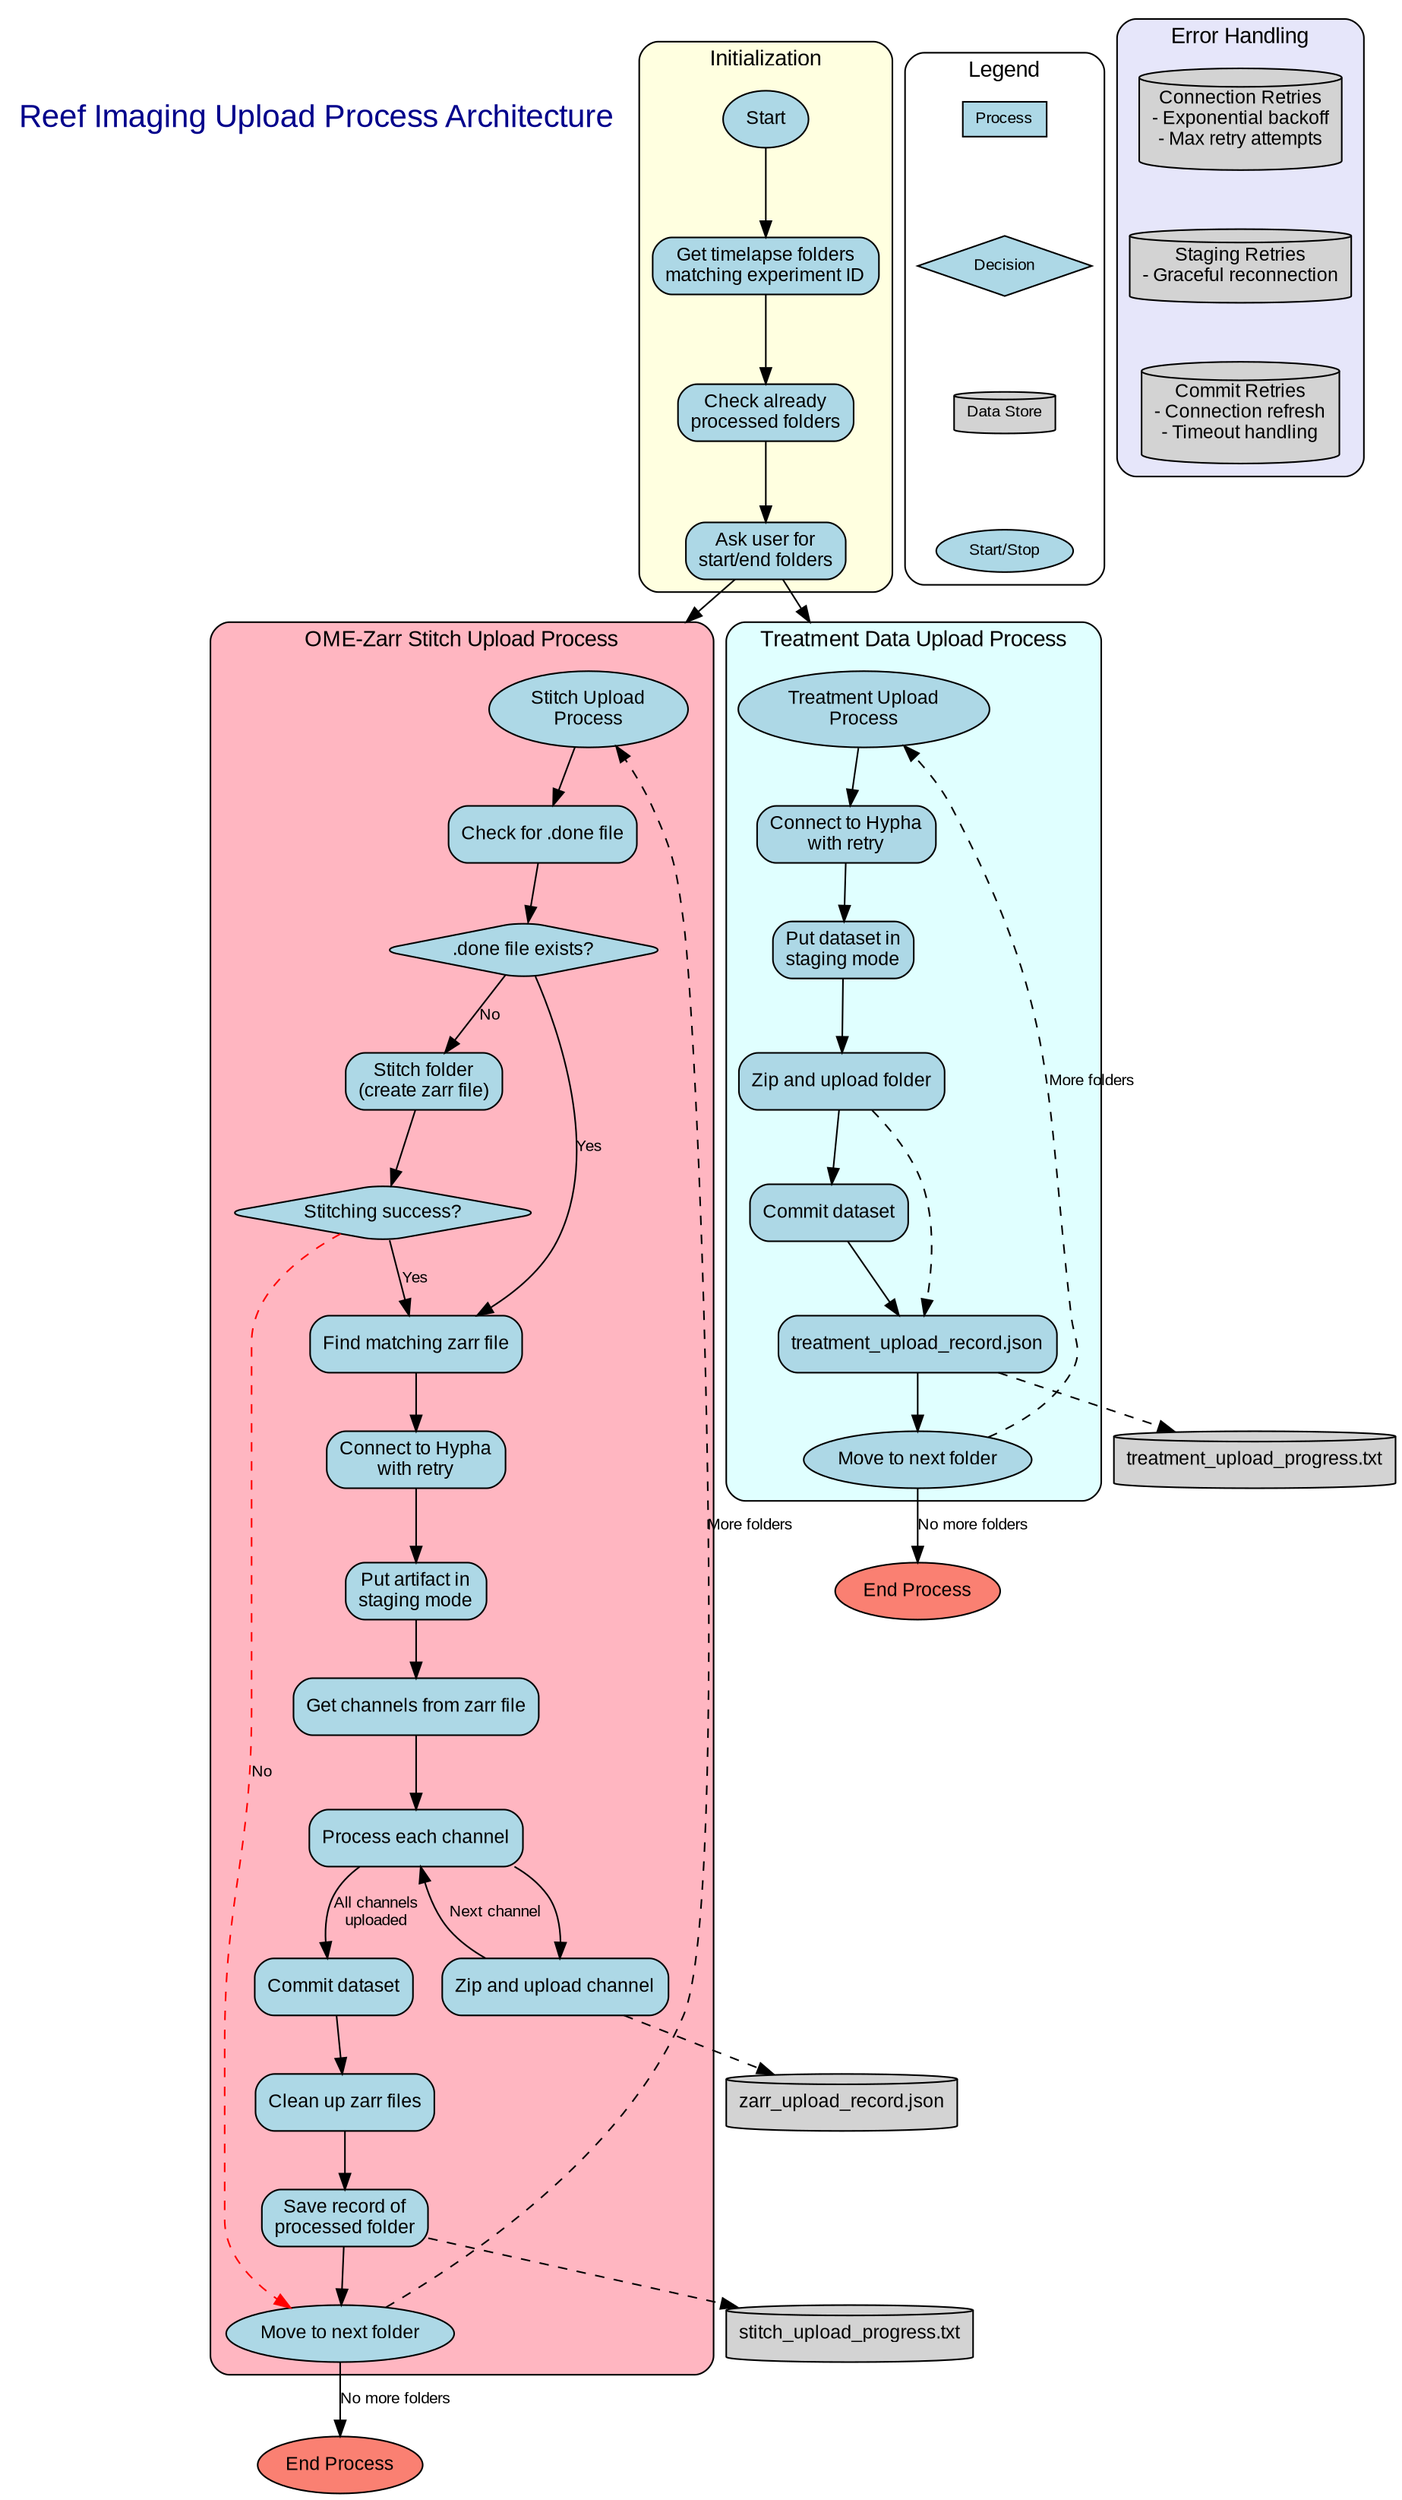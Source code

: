 digraph ReefImagingUploadProcess {
    // Graph settings
    rankdir=TB;
    compound=true;
    fontname="Arial";
    fontsize=14;
    node [fontname="Arial", fontsize=12, shape=box, style="rounded,filled", fillcolor=lightblue];
    edge [fontname="Arial", fontsize=10];
    
    // Title
    title [label="Reef Imaging Upload Process Architecture", shape=none, fillcolor=white, fontsize=20, fontcolor=darkblue];
    
    // Subgraph for common initialization
    subgraph cluster_init {
        label="Initialization";
        style="rounded,filled";
        fillcolor=lightyellow;
        
        start [label="Start", shape=oval];
        get_folders [label="Get timelapse folders\nmatching experiment ID"];
        get_processed [label="Check already\nprocessed folders"];
        user_input [label="Ask user for\nstart/end folders"];
        
        start -> get_folders -> get_processed -> user_input;
    }
    
    // OME-Zarr Stitch Upload Process
    subgraph cluster_stitch {
        label="OME-Zarr Stitch Upload Process";
        style="rounded,filled";
        fillcolor=lightpink;
        
        stitch_start [label="Stitch Upload\nProcess", shape=oval];
        check_done [label="Check for .done file"];
        done_exists [label=".done file exists?", shape=diamond];
        stitch_folder [label="Stitch folder\n(create zarr file)"];
        stitch_success [label="Stitching success?", shape=diamond];
        find_zarr [label="Find matching zarr file"];
        
        // Connect to Hypha
        connect_hypha_stitch [label="Connect to Hypha\nwith retry"];
        
        // Begin upload process
        staging_zarr [label="Put artifact in\nstaging mode"];
        get_channels [label="Get channels from zarr file"];
        channel_loop [label="Process each channel"];
        zip_upload_channel [label="Zip and upload channel"];
        commit_zarr [label="Commit dataset"];
        cleanup_zarr [label="Clean up zarr files"];
        stitch_record [label="Save record of\nprocessed folder"];
        stitch_next [label="Move to next folder", shape=oval];
        
        stitch_start -> check_done -> done_exists;
        done_exists -> find_zarr [label="Yes"];
        done_exists -> stitch_folder [label="No"];
        stitch_folder -> stitch_success;
        stitch_success -> find_zarr [label="Yes"];
        stitch_success -> stitch_next [label="No", style=dashed, color=red];
        
        find_zarr -> connect_hypha_stitch -> staging_zarr;
        staging_zarr -> get_channels -> channel_loop;
        channel_loop -> zip_upload_channel;
        zip_upload_channel -> channel_loop [constraint=false, label="Next channel"];
        channel_loop -> commit_zarr [label="All channels\nuploaded"];
        commit_zarr -> cleanup_zarr -> stitch_record -> stitch_next;
    }
    
    // Treatment Data Upload Process
    subgraph cluster_treatment {
        label="Treatment Data Upload Process";
        style="rounded,filled";
        fillcolor=lightcyan;
        
        treatment_start [label="Treatment Upload\nProcess", shape=oval];
        
        // Connect to Hypha
        connect_hypha_treatment [label="Connect to Hypha\nwith retry"];
        
        treatment_staging [label="Put dataset in\nstaging mode"];
        zip_upload_folder [label="Zip and upload folder"];
        treatment_commit [label="Commit dataset"];
        treatment_record [label="Save record of\nprocessed folder"];
        treatment_next [label="Move to next folder", shape=oval];
        
        treatment_start -> connect_hypha_treatment -> treatment_staging;
        treatment_staging -> zip_upload_folder -> treatment_commit;
        treatment_commit -> treatment_record -> treatment_next;
    }
    
    // Connect the subgraphs
    user_input -> treatment_start [lhead=cluster_treatment];
    user_input -> stitch_start [lhead=cluster_stitch];
    
    // Demonstrate folder loop
    treatment_next -> treatment_start [label="More folders", constraint=false, style=dashed];
    stitch_next -> stitch_start [label="More folders", constraint=false, style=dashed];
    
    // Exit points for each process
    exit_stitch [label="End Process", shape=oval, fillcolor=salmon];
    exit_treatment [label="End Process", shape=oval, fillcolor=salmon];
    
    // Connect exit points to respective processes
    stitch_next -> exit_stitch [label="No more folders"];
    treatment_next -> exit_treatment [label="No more folders"];
    
    // Files and data stores
    node [shape=cylinder, fillcolor=lightgrey];
    
    stitch_upload_progress [label="stitch_upload_progress.txt"];
    zarr_upload_record [label="zarr_upload_record.json"];
    treatment_progress [label="treatment_upload_progress.txt"];
    treatment_record [label="treatment_upload_record.json"];
    
    stitch_record -> stitch_upload_progress [style=dashed];
    zip_upload_channel -> zarr_upload_record [style=dashed];
    treatment_record -> treatment_progress [style=dashed];
    zip_upload_folder -> treatment_record [style=dashed];
    
    // Legend
    subgraph cluster_legend {
        label="Legend";
        style="rounded,filled";
        fillcolor=white;
        
        node [shape=box, width=0.5, height=0.3, style="filled", fontsize=10];
        process [label="Process", fillcolor=lightblue];
        decision [label="Decision", shape=diamond, fillcolor=lightblue];
        data [label="Data Store", shape=cylinder, fillcolor=lightgrey];
        
        start_stop [label="Start/Stop", shape=oval, fillcolor=lightblue];
        
        process -> decision [style=invis];
        decision -> data [style=invis];
        data -> start_stop [style=invis];
    }
    
    // Error Handling Notes
    subgraph cluster_error_handling {
        label="Error Handling";
        style="rounded,filled";
        fillcolor=lavender;
        
        err_connect [label="Connection Retries\n- Exponential backoff\n- Max retry attempts"];
        err_staging [label="Staging Retries\n- Graceful reconnection"];
        err_commit [label="Commit Retries\n- Connection refresh\n- Timeout handling"];
        
        err_connect -> err_staging -> err_commit [style=invis];
    }
} 